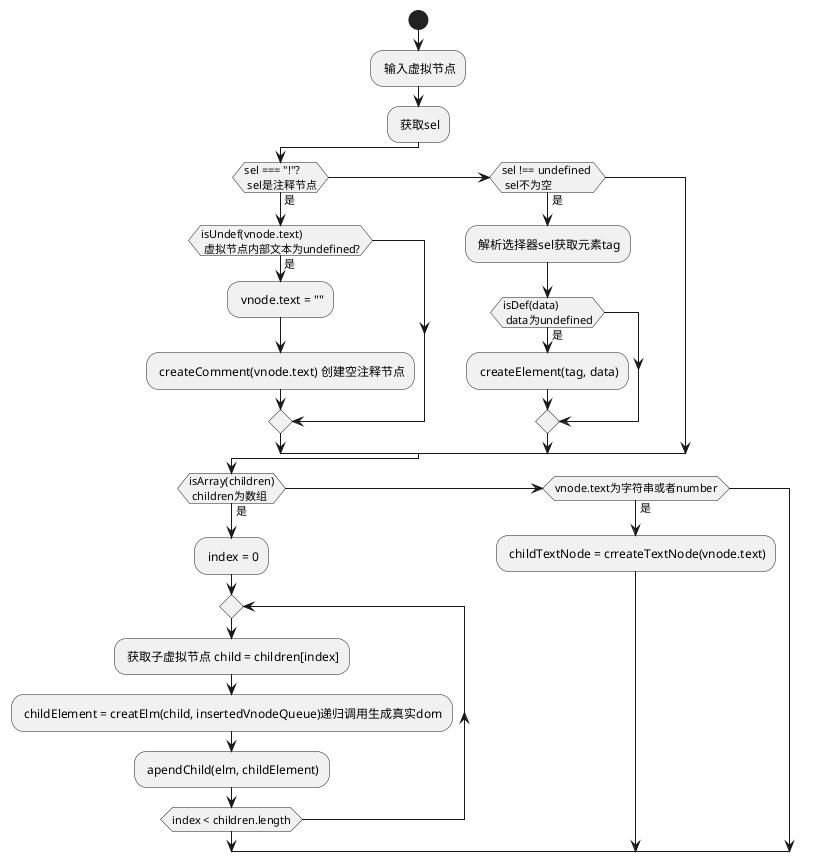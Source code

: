 @startuml
    start;
    : 输入虚拟节点;
    : 获取sel;
    if (sel === "!"?\n sel是注释节点) then (是)
        if (isUndef(vnode.text)\n 虚拟节点内部文本为undefined?) then (是)
            : vnode.text = "";
            : createComment(vnode.text) 创建空注释节点;
        endif
    elseif (sel !== undefined \n sel不为空) then (是)
        : 解析选择器sel获取元素tag;
        if (isDef(data) \n data为undefined) then (是)
            : createElement(tag, data);
        endif
    endif
    if (isArray(children)\n children为数组) then (是)
        : index = 0;
        repeat
            : 获取子虚拟节点 child = children[index];
            : childElement = creatElm(child, insertedVnodeQueue)递归调用生成真实dom;
            : apendChild(elm, childElement);
        repeat while (index < children.length)
    elseif (vnode.text为字符串或者number) then(是) 
        : childTextNode = crreateTextNode(vnode.text);
    endif
@enduml